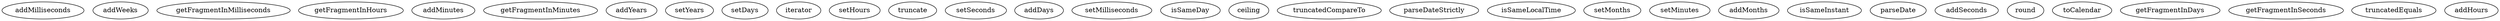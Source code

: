 digraph G {
addMilliseconds;
addWeeks;
getFragmentInMilliseconds;
getFragmentInHours;
addMinutes;
getFragmentInMinutes;
addYears;
setYears;
setDays;
iterator;
setHours;
truncate;
setSeconds;
addDays;
setMilliseconds;
isSameDay;
ceiling;
truncatedCompareTo;
parseDateStrictly;
isSameLocalTime;
setMonths;
setMinutes;
addMonths;
isSameInstant;
parseDate;
addSeconds;
round;
toCalendar;
getFragmentInDays;
getFragmentInSeconds;
truncatedEquals;
addHours;
}